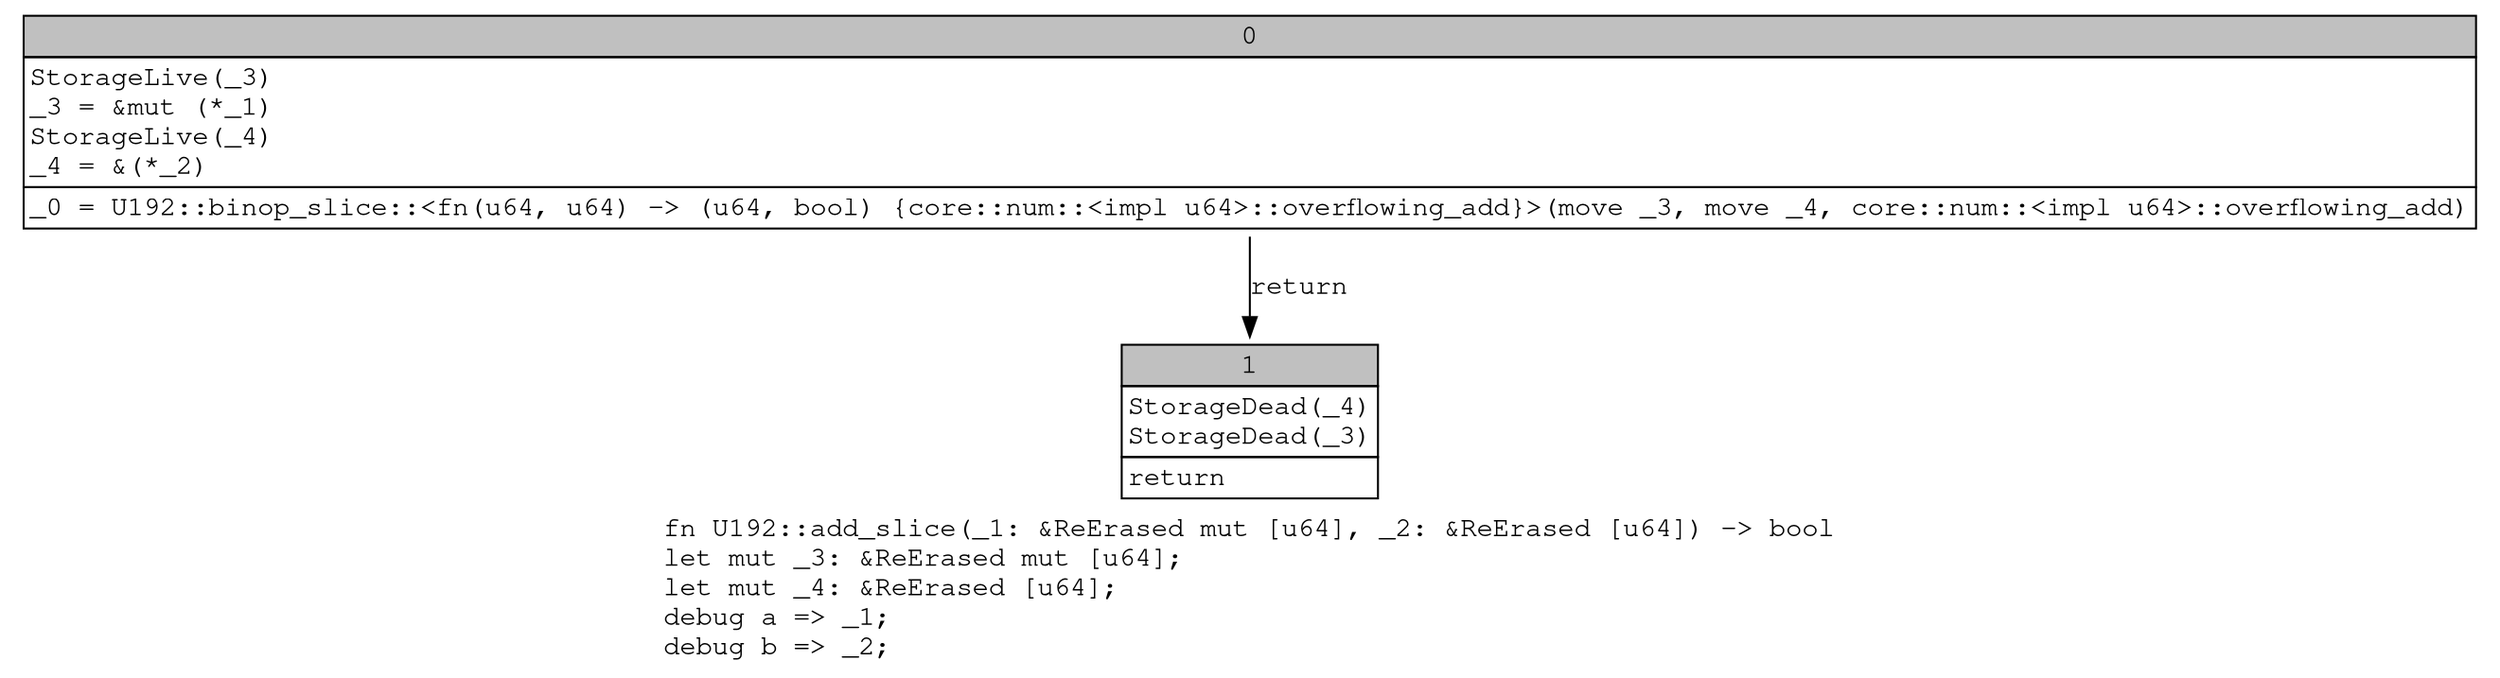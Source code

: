 digraph Mir_0_864 {
    graph [fontname="Courier, monospace"];
    node [fontname="Courier, monospace"];
    edge [fontname="Courier, monospace"];
    label=<fn U192::add_slice(_1: &amp;ReErased mut [u64], _2: &amp;ReErased [u64]) -&gt; bool<br align="left"/>let mut _3: &amp;ReErased mut [u64];<br align="left"/>let mut _4: &amp;ReErased [u64];<br align="left"/>debug a =&gt; _1;<br align="left"/>debug b =&gt; _2;<br align="left"/>>;
    bb0__0_864 [shape="none", label=<<table border="0" cellborder="1" cellspacing="0"><tr><td bgcolor="gray" align="center" colspan="1">0</td></tr><tr><td align="left" balign="left">StorageLive(_3)<br/>_3 = &amp;mut (*_1)<br/>StorageLive(_4)<br/>_4 = &amp;(*_2)<br/></td></tr><tr><td align="left">_0 = U192::binop_slice::&lt;fn(u64, u64) -&gt; (u64, bool) {core::num::&lt;impl u64&gt;::overflowing_add}&gt;(move _3, move _4, core::num::&lt;impl u64&gt;::overflowing_add)</td></tr></table>>];
    bb1__0_864 [shape="none", label=<<table border="0" cellborder="1" cellspacing="0"><tr><td bgcolor="gray" align="center" colspan="1">1</td></tr><tr><td align="left" balign="left">StorageDead(_4)<br/>StorageDead(_3)<br/></td></tr><tr><td align="left">return</td></tr></table>>];
    bb0__0_864 -> bb1__0_864 [label="return"];
}
